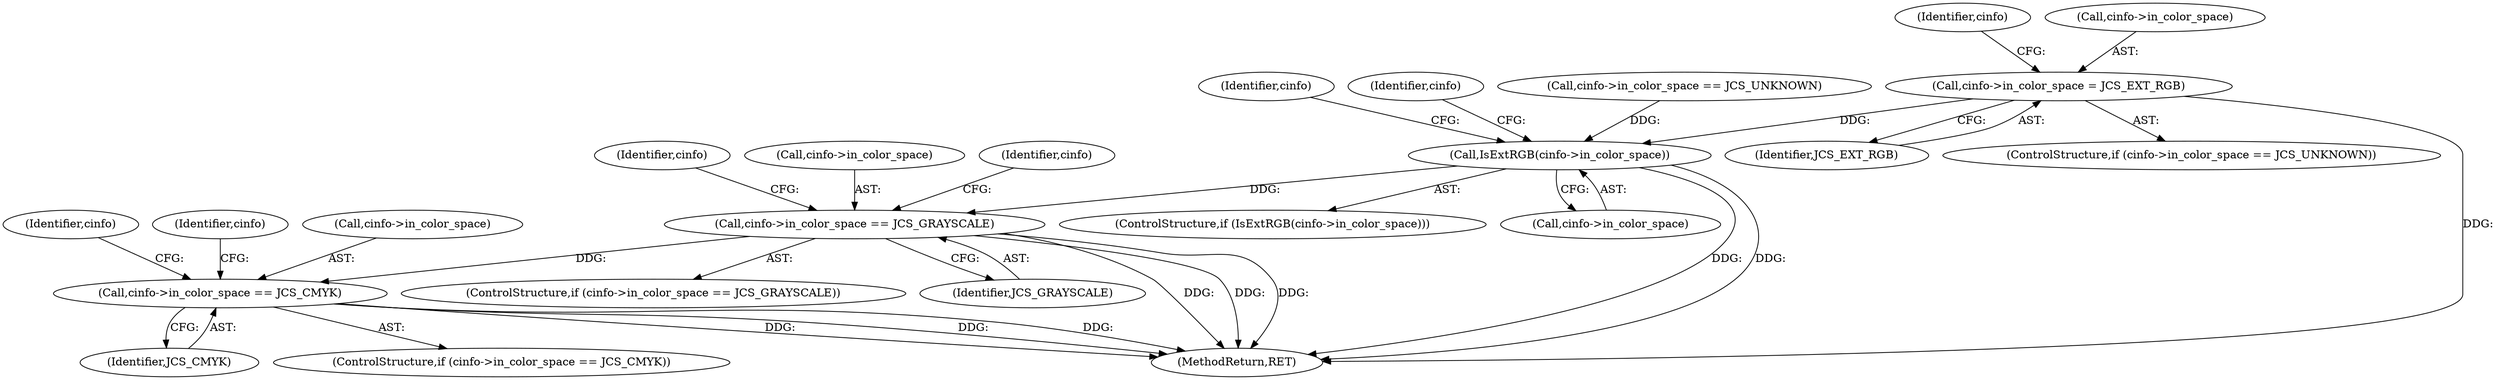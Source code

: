 digraph "0_libjpeg-turbo_9c78a04df4e44ef6487eee99c4258397f4fdca55_0@API" {
"1000543" [label="(Call,cinfo->in_color_space = JCS_EXT_RGB)"];
"1000549" [label="(Call,IsExtRGB(cinfo->in_color_space))"];
"1000564" [label="(Call,cinfo->in_color_space == JCS_GRAYSCALE)"];
"1000576" [label="(Call,cinfo->in_color_space == JCS_CMYK)"];
"1000571" [label="(Identifier,cinfo)"];
"1000580" [label="(Identifier,JCS_CMYK)"];
"1000563" [label="(ControlStructure,if (cinfo->in_color_space == JCS_GRAYSCALE))"];
"1000583" [label="(Identifier,cinfo)"];
"1000547" [label="(Identifier,JCS_EXT_RGB)"];
"1000537" [label="(ControlStructure,if (cinfo->in_color_space == JCS_UNKNOWN))"];
"1000565" [label="(Call,cinfo->in_color_space)"];
"1000551" [label="(Identifier,cinfo)"];
"1000564" [label="(Call,cinfo->in_color_space == JCS_GRAYSCALE)"];
"1000578" [label="(Identifier,cinfo)"];
"1000588" [label="(Identifier,cinfo)"];
"1000555" [label="(Identifier,cinfo)"];
"1000548" [label="(ControlStructure,if (IsExtRGB(cinfo->in_color_space)))"];
"1000568" [label="(Identifier,JCS_GRAYSCALE)"];
"1000575" [label="(ControlStructure,if (cinfo->in_color_space == JCS_CMYK))"];
"1000550" [label="(Call,cinfo->in_color_space)"];
"1000577" [label="(Call,cinfo->in_color_space)"];
"1000566" [label="(Identifier,cinfo)"];
"1000544" [label="(Call,cinfo->in_color_space)"];
"1000538" [label="(Call,cinfo->in_color_space == JCS_UNKNOWN)"];
"1000576" [label="(Call,cinfo->in_color_space == JCS_CMYK)"];
"1000543" [label="(Call,cinfo->in_color_space = JCS_EXT_RGB)"];
"1000861" [label="(MethodReturn,RET)"];
"1000549" [label="(Call,IsExtRGB(cinfo->in_color_space))"];
"1000543" -> "1000537"  [label="AST: "];
"1000543" -> "1000547"  [label="CFG: "];
"1000544" -> "1000543"  [label="AST: "];
"1000547" -> "1000543"  [label="AST: "];
"1000551" -> "1000543"  [label="CFG: "];
"1000543" -> "1000861"  [label="DDG: "];
"1000543" -> "1000549"  [label="DDG: "];
"1000549" -> "1000548"  [label="AST: "];
"1000549" -> "1000550"  [label="CFG: "];
"1000550" -> "1000549"  [label="AST: "];
"1000555" -> "1000549"  [label="CFG: "];
"1000566" -> "1000549"  [label="CFG: "];
"1000549" -> "1000861"  [label="DDG: "];
"1000549" -> "1000861"  [label="DDG: "];
"1000538" -> "1000549"  [label="DDG: "];
"1000549" -> "1000564"  [label="DDG: "];
"1000564" -> "1000563"  [label="AST: "];
"1000564" -> "1000568"  [label="CFG: "];
"1000565" -> "1000564"  [label="AST: "];
"1000568" -> "1000564"  [label="AST: "];
"1000571" -> "1000564"  [label="CFG: "];
"1000578" -> "1000564"  [label="CFG: "];
"1000564" -> "1000861"  [label="DDG: "];
"1000564" -> "1000861"  [label="DDG: "];
"1000564" -> "1000861"  [label="DDG: "];
"1000564" -> "1000576"  [label="DDG: "];
"1000576" -> "1000575"  [label="AST: "];
"1000576" -> "1000580"  [label="CFG: "];
"1000577" -> "1000576"  [label="AST: "];
"1000580" -> "1000576"  [label="AST: "];
"1000583" -> "1000576"  [label="CFG: "];
"1000588" -> "1000576"  [label="CFG: "];
"1000576" -> "1000861"  [label="DDG: "];
"1000576" -> "1000861"  [label="DDG: "];
"1000576" -> "1000861"  [label="DDG: "];
}
